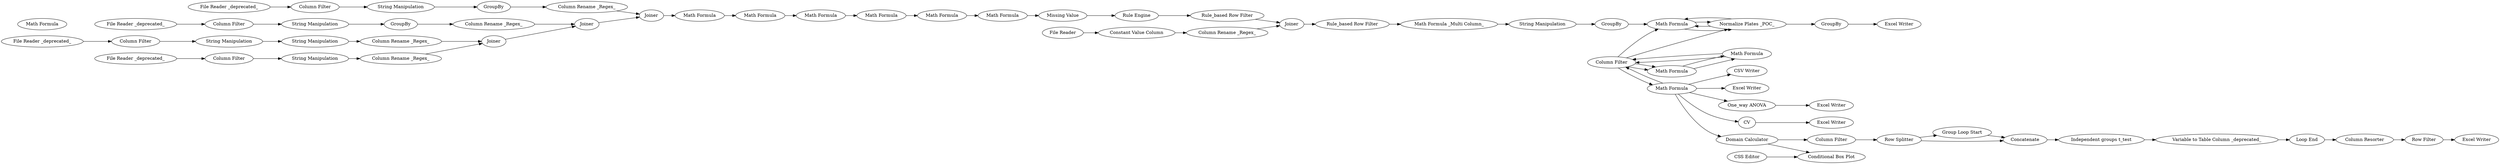 digraph {
	1 [label="File Reader _deprecated_"]
	2 [label=GroupBy]
	3 [label="Column Filter"]
	6 [label="Column Filter"]
	7 [label="File Reader _deprecated_"]
	8 [label="Column Filter"]
	9 [label="File Reader _deprecated_"]
	10 [label="String Manipulation"]
	12 [label="String Manipulation"]
	13 [label="String Manipulation"]
	16 [label="File Reader"]
	17 [label=Joiner]
	63 [label="Math Formula"]
	64 [label="Math Formula"]
	69 [label="Rule_based Row Filter"]
	70 [label="Math Formula"]
	71 [label="Math Formula"]
	72 [label="Math Formula"]
	73 [label="Math Formula"]
	74 [label="Rule Engine"]
	75 [label="Missing Value"]
	77 [label="File Reader _deprecated_"]
	79 [label="Column Filter"]
	82 [label="String Manipulation"]
	95 [label=Joiner]
	99 [label=GroupBy]
	100 [label=Joiner]
	101 [label=Joiner]
	102 [label="Column Rename _Regex_"]
	103 [label="Column Rename _Regex_"]
	105 [label="Column Rename _Regex_"]
	106 [label="Column Rename _Regex_"]
	107 [label="Column Rename _Regex_"]
	124 [label="String Manipulation"]
	126 [label="Constant Value Column"]
	132 [label="One_way ANOVA"]
	133 [label="Excel Writer"]
	134 [label=CV]
	137 [label="Excel Writer"]
	138 [label="Loop End"]
	139 [label="Group Loop Start"]
	141 [label="Row Filter"]
	142 [label="Row Splitter"]
	144 [label="Excel Writer"]
	146 [label="Column Filter"]
	147 [label="Column Resorter"]
	148 [label="Independent groups t_test"]
	149 [label="Variable to Table Column _deprecated_"]
	150 [label=Concatenate]
	400 [label=GroupBy]
	401 [label="Math Formula"]
	402 [label="String Manipulation"]
	416 [label="CSS Editor"]
	420 [label="Domain Calculator"]
	424 [label="Math Formula _Multi Column_"]
	435 [label="CSV Writer"]
	436 [label="Rule_based Row Filter"]
	437 [label="Conditional Box Plot"]
	440 [label="Math Formula"]
	441 [label="Math Formula"]
	444 [label="Math Formula"]
	445 [label="Math Formula"]
	446 [label="Math Formula"]
	447 [label="Math Formula"]
	440 [label="Math Formula"]
	441 [label="Math Formula"]
	444 [label="Math Formula"]
	445 [label="Math Formula"]
	446 [label="Math Formula"]
	447 [label="Math Formula"]
	443 [label="Excel Writer"]
	446 [label="Normalize Plates _POC_"]
	447 [label="Column Filter"]
	448 [label=GroupBy]
	449 [label="Excel Writer"]
	63 -> 64
	64 -> 70
	70 -> 71
	71 -> 72
	72 -> 73
	73 -> 75
	74 -> 69
	75 -> 74
	440 -> 446
	447 -> 444
	444 -> 445
	445 -> 447
	446 -> 440
	440 -> 446
	447 -> 444
	444 -> 445
	445 -> 447
	446 -> 440
	1 -> 3
	2 -> 105
	3 -> 10
	6 -> 12
	7 -> 6
	8 -> 13
	9 -> 8
	10 -> 124
	12 -> 102
	13 -> 2
	16 -> 126
	17 -> 436
	69 -> 17
	77 -> 79
	79 -> 82
	82 -> 99
	95 -> 100
	99 -> 106
	100 -> 101
	101 -> 63
	102 -> 95
	103 -> 95
	105 -> 100
	106 -> 101
	107 -> 17
	124 -> 103
	126 -> 107
	132 -> 133
	134 -> 137
	138 -> 147
	139 -> 150
	141 -> 144
	142 -> 139
	142 -> 150
	146 -> 142
	147 -> 141
	148 -> 149
	149 -> 138
	150 -> 148
	400 -> 440
	401 -> 132
	401 -> 134
	401 -> 435
	401 -> 443
	401 -> 447
	401 -> 420
	402 -> 400
	416 -> 437
	420 -> 437
	420 -> 146
	424 -> 402
	436 -> 424
	447 -> 440
	447 -> 401
	446 -> 448
	447 -> 446
	448 -> 449
	rankdir=LR
}
